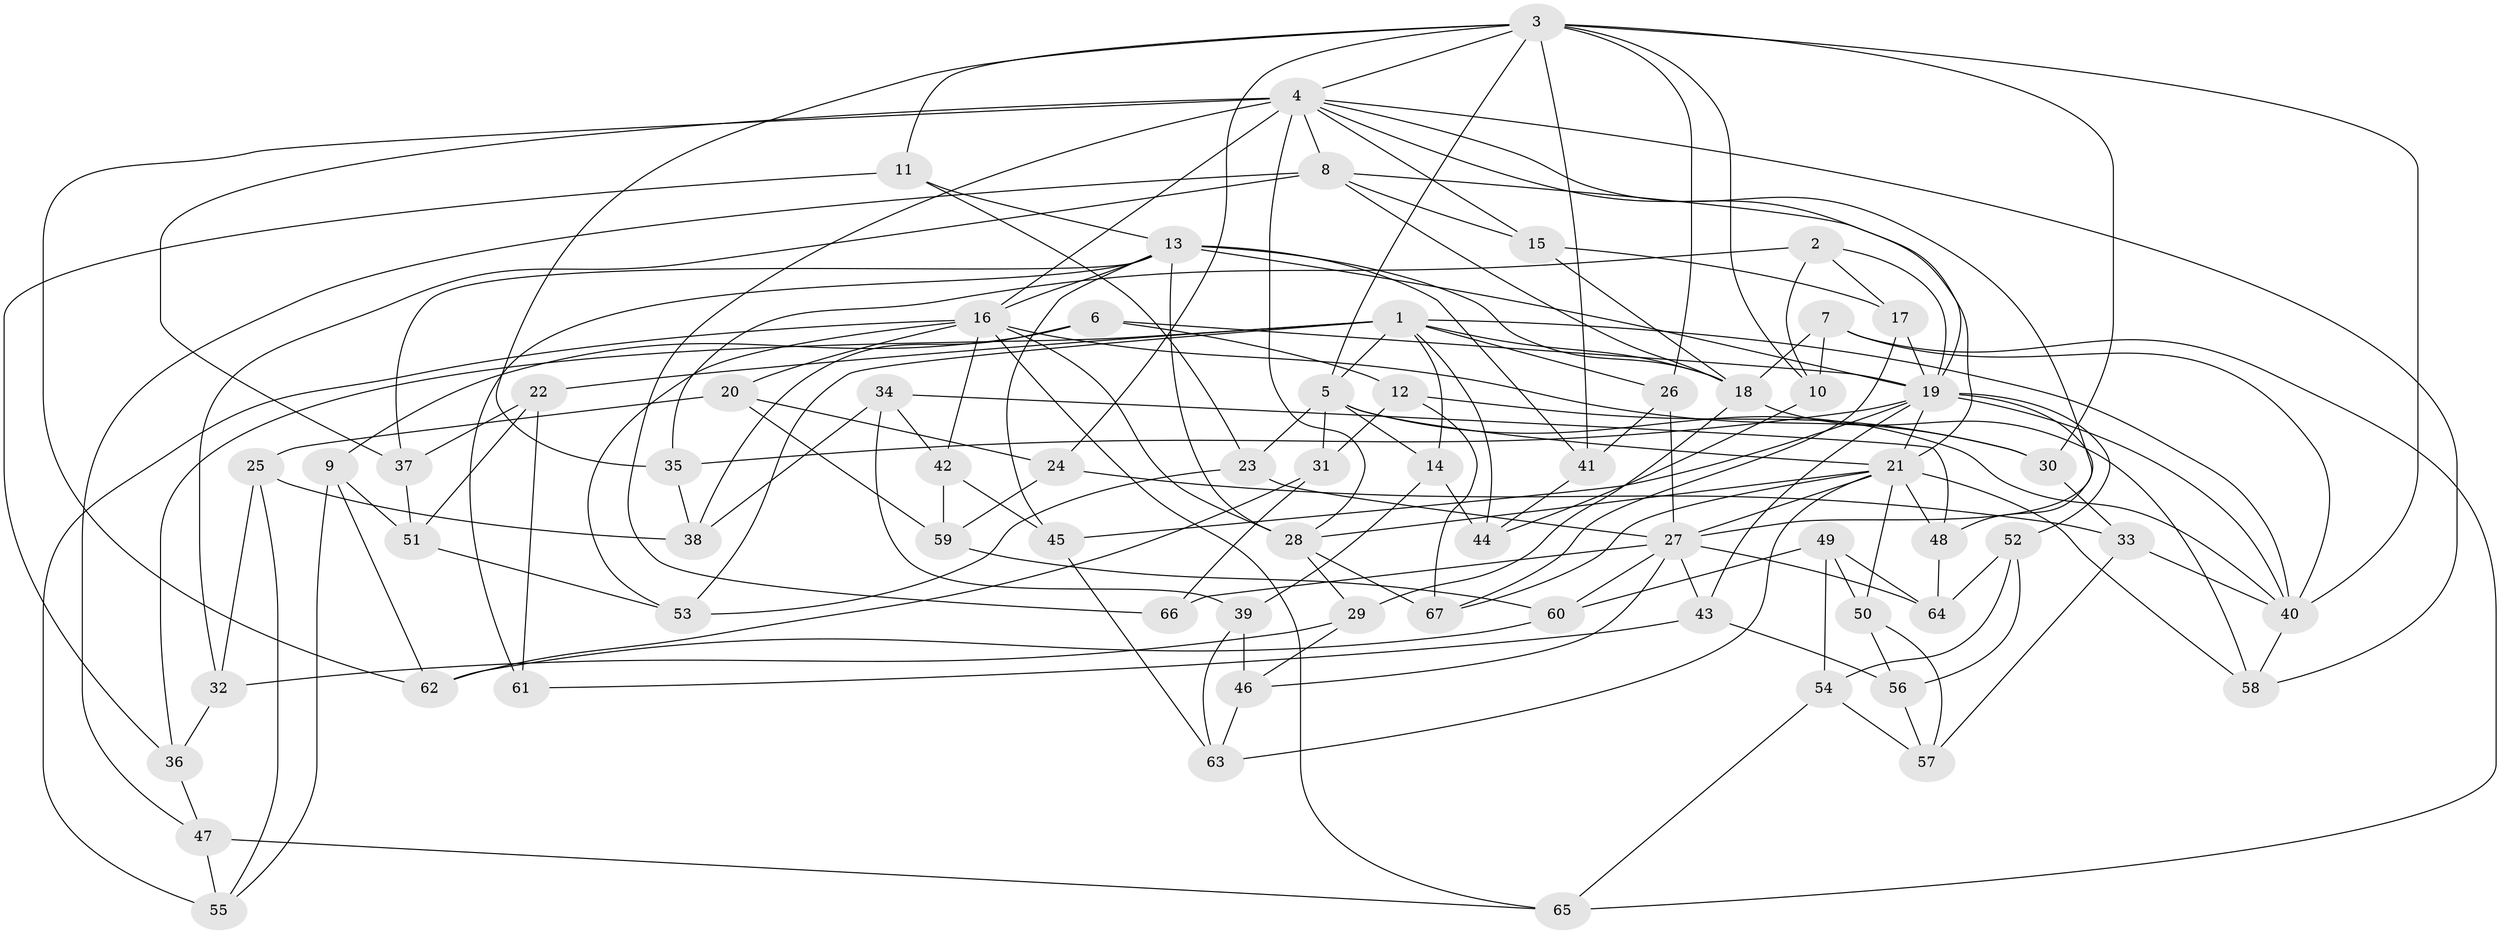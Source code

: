 // original degree distribution, {4: 1.0}
// Generated by graph-tools (version 1.1) at 2025/53/03/04/25 22:53:31]
// undirected, 67 vertices, 163 edges
graph export_dot {
  node [color=gray90,style=filled];
  1;
  2;
  3;
  4;
  5;
  6;
  7;
  8;
  9;
  10;
  11;
  12;
  13;
  14;
  15;
  16;
  17;
  18;
  19;
  20;
  21;
  22;
  23;
  24;
  25;
  26;
  27;
  28;
  29;
  30;
  31;
  32;
  33;
  34;
  35;
  36;
  37;
  38;
  39;
  40;
  41;
  42;
  43;
  44;
  45;
  46;
  47;
  48;
  49;
  50;
  51;
  52;
  53;
  54;
  55;
  56;
  57;
  58;
  59;
  60;
  61;
  62;
  63;
  64;
  65;
  66;
  67;
  1 -- 5 [weight=1.0];
  1 -- 14 [weight=1.0];
  1 -- 18 [weight=2.0];
  1 -- 22 [weight=1.0];
  1 -- 26 [weight=1.0];
  1 -- 36 [weight=1.0];
  1 -- 40 [weight=1.0];
  1 -- 44 [weight=1.0];
  1 -- 53 [weight=1.0];
  2 -- 10 [weight=1.0];
  2 -- 17 [weight=1.0];
  2 -- 19 [weight=1.0];
  2 -- 35 [weight=1.0];
  3 -- 4 [weight=1.0];
  3 -- 5 [weight=2.0];
  3 -- 10 [weight=1.0];
  3 -- 11 [weight=1.0];
  3 -- 24 [weight=1.0];
  3 -- 26 [weight=1.0];
  3 -- 30 [weight=1.0];
  3 -- 35 [weight=1.0];
  3 -- 40 [weight=2.0];
  3 -- 41 [weight=1.0];
  4 -- 8 [weight=1.0];
  4 -- 15 [weight=1.0];
  4 -- 16 [weight=2.0];
  4 -- 19 [weight=1.0];
  4 -- 27 [weight=1.0];
  4 -- 28 [weight=1.0];
  4 -- 37 [weight=1.0];
  4 -- 58 [weight=1.0];
  4 -- 62 [weight=1.0];
  4 -- 66 [weight=1.0];
  5 -- 14 [weight=1.0];
  5 -- 21 [weight=3.0];
  5 -- 23 [weight=1.0];
  5 -- 31 [weight=1.0];
  5 -- 40 [weight=1.0];
  6 -- 9 [weight=1.0];
  6 -- 12 [weight=1.0];
  6 -- 19 [weight=1.0];
  6 -- 38 [weight=1.0];
  7 -- 10 [weight=1.0];
  7 -- 18 [weight=1.0];
  7 -- 40 [weight=1.0];
  7 -- 65 [weight=1.0];
  8 -- 15 [weight=1.0];
  8 -- 18 [weight=1.0];
  8 -- 21 [weight=1.0];
  8 -- 32 [weight=1.0];
  8 -- 47 [weight=1.0];
  9 -- 51 [weight=1.0];
  9 -- 55 [weight=1.0];
  9 -- 62 [weight=1.0];
  10 -- 44 [weight=1.0];
  11 -- 13 [weight=1.0];
  11 -- 23 [weight=1.0];
  11 -- 36 [weight=1.0];
  12 -- 30 [weight=1.0];
  12 -- 31 [weight=1.0];
  12 -- 67 [weight=1.0];
  13 -- 16 [weight=2.0];
  13 -- 18 [weight=1.0];
  13 -- 19 [weight=1.0];
  13 -- 28 [weight=2.0];
  13 -- 37 [weight=1.0];
  13 -- 41 [weight=1.0];
  13 -- 45 [weight=1.0];
  13 -- 61 [weight=2.0];
  14 -- 39 [weight=1.0];
  14 -- 44 [weight=1.0];
  15 -- 17 [weight=1.0];
  15 -- 18 [weight=1.0];
  16 -- 20 [weight=1.0];
  16 -- 28 [weight=2.0];
  16 -- 30 [weight=1.0];
  16 -- 42 [weight=1.0];
  16 -- 53 [weight=1.0];
  16 -- 55 [weight=1.0];
  16 -- 65 [weight=1.0];
  17 -- 19 [weight=1.0];
  17 -- 67 [weight=1.0];
  18 -- 29 [weight=1.0];
  18 -- 58 [weight=1.0];
  19 -- 21 [weight=1.0];
  19 -- 35 [weight=1.0];
  19 -- 40 [weight=1.0];
  19 -- 43 [weight=1.0];
  19 -- 45 [weight=1.0];
  19 -- 48 [weight=1.0];
  19 -- 52 [weight=1.0];
  20 -- 24 [weight=1.0];
  20 -- 25 [weight=1.0];
  20 -- 59 [weight=1.0];
  21 -- 27 [weight=1.0];
  21 -- 28 [weight=1.0];
  21 -- 48 [weight=1.0];
  21 -- 50 [weight=1.0];
  21 -- 58 [weight=1.0];
  21 -- 63 [weight=1.0];
  21 -- 67 [weight=1.0];
  22 -- 37 [weight=1.0];
  22 -- 51 [weight=1.0];
  22 -- 61 [weight=1.0];
  23 -- 27 [weight=1.0];
  23 -- 53 [weight=1.0];
  24 -- 33 [weight=1.0];
  24 -- 59 [weight=1.0];
  25 -- 32 [weight=1.0];
  25 -- 38 [weight=1.0];
  25 -- 55 [weight=1.0];
  26 -- 27 [weight=1.0];
  26 -- 41 [weight=1.0];
  27 -- 43 [weight=1.0];
  27 -- 46 [weight=1.0];
  27 -- 60 [weight=1.0];
  27 -- 64 [weight=1.0];
  27 -- 66 [weight=2.0];
  28 -- 29 [weight=1.0];
  28 -- 67 [weight=1.0];
  29 -- 32 [weight=1.0];
  29 -- 46 [weight=1.0];
  30 -- 33 [weight=1.0];
  31 -- 62 [weight=1.0];
  31 -- 66 [weight=1.0];
  32 -- 36 [weight=1.0];
  33 -- 40 [weight=1.0];
  33 -- 57 [weight=1.0];
  34 -- 38 [weight=1.0];
  34 -- 39 [weight=1.0];
  34 -- 42 [weight=1.0];
  34 -- 48 [weight=1.0];
  35 -- 38 [weight=1.0];
  36 -- 47 [weight=1.0];
  37 -- 51 [weight=1.0];
  39 -- 46 [weight=1.0];
  39 -- 63 [weight=1.0];
  40 -- 58 [weight=1.0];
  41 -- 44 [weight=1.0];
  42 -- 45 [weight=1.0];
  42 -- 59 [weight=1.0];
  43 -- 56 [weight=1.0];
  43 -- 61 [weight=1.0];
  45 -- 63 [weight=1.0];
  46 -- 63 [weight=1.0];
  47 -- 55 [weight=1.0];
  47 -- 65 [weight=1.0];
  48 -- 64 [weight=1.0];
  49 -- 50 [weight=1.0];
  49 -- 54 [weight=1.0];
  49 -- 60 [weight=1.0];
  49 -- 64 [weight=1.0];
  50 -- 56 [weight=1.0];
  50 -- 57 [weight=1.0];
  51 -- 53 [weight=1.0];
  52 -- 54 [weight=1.0];
  52 -- 56 [weight=1.0];
  52 -- 64 [weight=1.0];
  54 -- 57 [weight=1.0];
  54 -- 65 [weight=1.0];
  56 -- 57 [weight=1.0];
  59 -- 60 [weight=1.0];
  60 -- 62 [weight=1.0];
}
